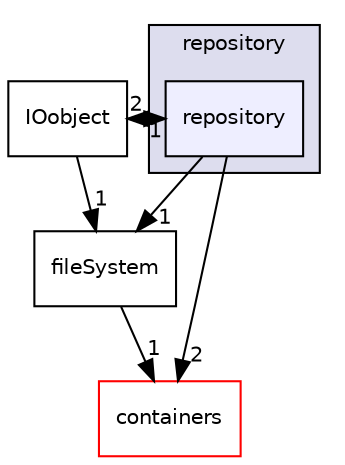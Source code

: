 digraph "src/phasicFlow/repository/repository" {
  compound=true
  node [ fontsize="10", fontname="Helvetica"];
  edge [ labelfontsize="10", labelfontname="Helvetica"];
  subgraph clusterdir_8a09dd5b7fce343a5c545316ddba4e1b {
    graph [ bgcolor="#ddddee", pencolor="black", label="repository" fontname="Helvetica", fontsize="10", URL="dir_8a09dd5b7fce343a5c545316ddba4e1b.html"]
  dir_9bc4eba92fa358edeadb984c24be3812 [shape=box, label="repository", style="filled", fillcolor="#eeeeff", pencolor="black", URL="dir_9bc4eba92fa358edeadb984c24be3812.html"];
  }
  dir_f0792bbf1949bfb891fb576079464319 [shape=box label="fileSystem" URL="dir_f0792bbf1949bfb891fb576079464319.html"];
  dir_74a3bd5d559eb2469f344a26dc365ad0 [shape=box label="containers" fillcolor="white" style="filled" color="red" URL="dir_74a3bd5d559eb2469f344a26dc365ad0.html"];
  dir_557182f9d267f2db2f460147f8d9cd32 [shape=box label="IOobject" URL="dir_557182f9d267f2db2f460147f8d9cd32.html"];
  dir_9bc4eba92fa358edeadb984c24be3812->dir_f0792bbf1949bfb891fb576079464319 [headlabel="1", labeldistance=1.5 headhref="dir_000126_000116.html"];
  dir_9bc4eba92fa358edeadb984c24be3812->dir_74a3bd5d559eb2469f344a26dc365ad0 [headlabel="2", labeldistance=1.5 headhref="dir_000126_000084.html"];
  dir_9bc4eba92fa358edeadb984c24be3812->dir_557182f9d267f2db2f460147f8d9cd32 [headlabel="1", labeldistance=1.5 headhref="dir_000126_000125.html"];
  dir_f0792bbf1949bfb891fb576079464319->dir_74a3bd5d559eb2469f344a26dc365ad0 [headlabel="1", labeldistance=1.5 headhref="dir_000116_000084.html"];
  dir_557182f9d267f2db2f460147f8d9cd32->dir_9bc4eba92fa358edeadb984c24be3812 [headlabel="2", labeldistance=1.5 headhref="dir_000125_000126.html"];
  dir_557182f9d267f2db2f460147f8d9cd32->dir_f0792bbf1949bfb891fb576079464319 [headlabel="1", labeldistance=1.5 headhref="dir_000125_000116.html"];
}

